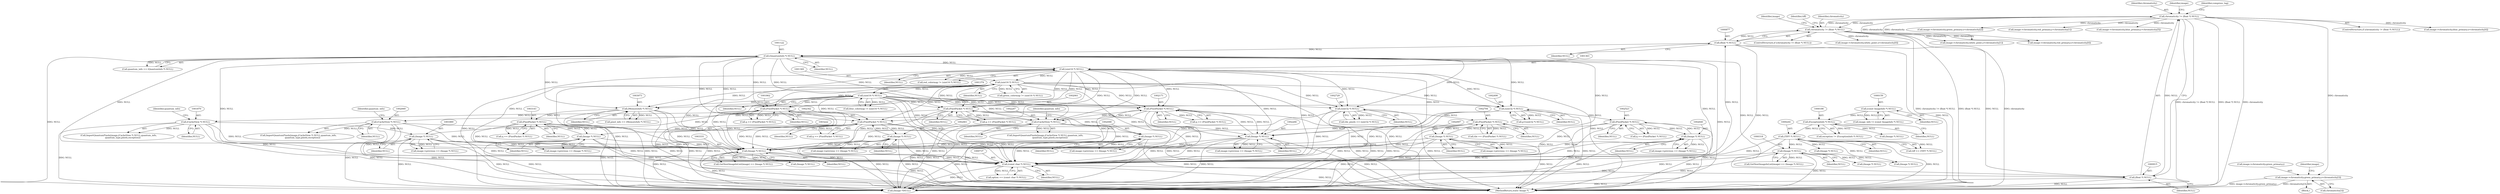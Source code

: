 digraph "0_ImageMagick_f8877abac8e568b2f339cca70c2c3c1b6eaec288@pointer" {
"1000951" [label="(Call,image->chromaticity.green_primary.y=chromaticity[3])"];
"1000912" [label="(Call,chromaticity != (float *) NULL)"];
"1000874" [label="(Call,chromaticity != (float *) NULL)"];
"1000876" [label="(Call,(float *) NULL)"];
"1000736" [label="(Call,(const char *) NULL)"];
"1002341" [label="(Call,(PixelPacket *) NULL)"];
"1002460" [label="(Call,(Image *) NULL)"];
"1001121" [label="(Call,(QuantumInfo *) NULL)"];
"1000914" [label="(Call,(float *) NULL)"];
"1001362" [label="(Call,(uint16 *) NULL)"];
"1001373" [label="(Call,(uint16 *) NULL)"];
"1001368" [label="(Call,(uint16 *) NULL)"];
"1003221" [label="(Call,(Image *) NULL)"];
"1003142" [label="(Call,(PixelPacket *) NULL)"];
"1003072" [label="(Call,(MemoryInfo *) NULL)"];
"1001888" [label="(Call,(Image *) NULL)"];
"1001869" [label="(Call,(CacheView *) NULL)"];
"1001861" [label="(Call,(PixelPacket *) NULL)"];
"1002728" [label="(Call,(uint32 *) NULL)"];
"1002087" [label="(Call,(Image *) NULL)"];
"1002068" [label="(Call,(CacheView *) NULL)"];
"1002060" [label="(Call,(PixelPacket *) NULL)"];
"1000243" [label="(Call,(TIFF *) NULL)"];
"1000185" [label="(Call,(ExceptionInfo *) NULL)"];
"1000158" [label="(Call,(const ImageInfo *) NULL)"];
"1002639" [label="(Call,(Image *) NULL)"];
"1002522" [label="(Call,(PixelPacket *) NULL)"];
"1002489" [label="(Call,(uint32 *) NULL)"];
"1002793" [label="(Call,(PixelPacket *) NULL)"];
"1002996" [label="(Call,(Image *) NULL)"];
"1000317" [label="(Call,(Image *) NULL)"];
"1003330" [label="(Call,(Image *) NULL)"];
"1002170" [label="(Call,(PixelPacket *) NULL)"];
"1002265" [label="(Call,(Image *) NULL)"];
"1002246" [label="(Call,(CacheView *) NULL)"];
"1003142" [label="(Call,(PixelPacket *) NULL)"];
"1003144" [label="(Identifier,NULL)"];
"1002998" [label="(Identifier,NULL)"];
"1001859" [label="(Call,q == (PixelPacket *) NULL)"];
"1002062" [label="(Identifier,NULL)"];
"1000913" [label="(Identifier,chromaticity)"];
"1003330" [label="(Call,(Image *) NULL)"];
"1002460" [label="(Call,(Image *) NULL)"];
"1003140" [label="(Call,q == (PixelPacket *) NULL)"];
"1002089" [label="(Identifier,NULL)"];
"1000243" [label="(Call,(TIFF *) NULL)"];
"1002522" [label="(Call,(PixelPacket *) NULL)"];
"1002265" [label="(Call,(Image *) NULL)"];
"1002339" [label="(Call,q == (PixelPacket *) NULL)"];
"1001371" [label="(Call,blue_colormap != (uint16 *) NULL)"];
"1002244" [label="(Call,ImportQuantumPixels(image,(CacheView *) NULL,quantum_info,\n              quantum_type,pixels,exception))"];
"1000917" [label="(Block,)"];
"1000873" [label="(ControlStructure,if (chromaticity != (float *) NULL))"];
"1002172" [label="(Identifier,NULL)"];
"1000884" [label="(Identifier,image)"];
"1002639" [label="(Call,(Image *) NULL)"];
"1000952" [label="(Call,image->chromaticity.green_primary.y)"];
"1002068" [label="(Call,(CacheView *) NULL)"];
"1000187" [label="(Identifier,NULL)"];
"1002341" [label="(Call,(PixelPacket *) NULL)"];
"1003393" [label="(Call,(Image *)NULL)"];
"1001871" [label="(Identifier,NULL)"];
"1000158" [label="(Call,(const ImageInfo *) NULL)"];
"1000734" [label="(Call,option == (const char *) NULL)"];
"1000912" [label="(Call,chromaticity != (float *) NULL)"];
"1002996" [label="(Call,(Image *) NULL)"];
"1000959" [label="(Call,chromaticity[3])"];
"1002087" [label="(Call,(Image *) NULL)"];
"1001368" [label="(Call,(uint16 *) NULL)"];
"1003074" [label="(Identifier,NULL)"];
"1002066" [label="(Call,ImportQuantumPixels(image,(CacheView *) NULL,quantum_info,\n            quantum_type,pixels,exception))"];
"1001863" [label="(Identifier,NULL)"];
"1001867" [label="(Call,ImportQuantumPixels(image,(CacheView *) NULL,quantum_info,\n            quantum_type,pixels,exception))"];
"1003223" [label="(Identifier,NULL)"];
"1000314" [label="(Call,GetNextImageInList(image) == (Image *) NULL)"];
"1001364" [label="(Identifier,NULL)"];
"1000307" [label="(Call,(Image *) NULL)"];
"1000736" [label="(Call,(const char *) NULL)"];
"1002083" [label="(Call,image->previous == (Image *) NULL)"];
"1000911" [label="(ControlStructure,if (chromaticity != (float *) NULL))"];
"1001362" [label="(Call,(uint16 *) NULL)"];
"1002168" [label="(Call,q == (PixelPacket *) NULL)"];
"1002520" [label="(Call,q == (PixelPacket *) NULL)"];
"1000962" [label="(Call,image->chromaticity.blue_primary.x=chromaticity[4])"];
"1001366" [label="(Call,green_colormap != (uint16 *) NULL)"];
"1003399" [label="(MethodReturn,static Image *)"];
"1003217" [label="(Call,image->previous == (Image *) NULL)"];
"1000914" [label="(Call,(float *) NULL)"];
"1000319" [label="(Identifier,NULL)"];
"1000874" [label="(Call,chromaticity != (float *) NULL)"];
"1002248" [label="(Identifier,NULL)"];
"1000878" [label="(Identifier,NULL)"];
"1002267" [label="(Identifier,NULL)"];
"1001119" [label="(Call,quantum_info == (QuantumInfo *) NULL)"];
"1000951" [label="(Call,image->chromaticity.green_primary.y=chromaticity[3])"];
"1002793" [label="(Call,(PixelPacket *) NULL)"];
"1001370" [label="(Identifier,NULL)"];
"1000940" [label="(Call,image->chromaticity.green_primary.x=chromaticity[2])"];
"1001121" [label="(Call,(QuantumInfo *) NULL)"];
"1002071" [label="(Identifier,quantum_info)"];
"1002246" [label="(Call,(CacheView *) NULL)"];
"1000160" [label="(Identifier,NULL)"];
"1003221" [label="(Call,(Image *) NULL)"];
"1002261" [label="(Call,image->previous == (Image *) NULL)"];
"1002170" [label="(Call,(PixelPacket *) NULL)"];
"1002070" [label="(Identifier,NULL)"];
"1002524" [label="(Identifier,NULL)"];
"1002489" [label="(Call,(uint32 *) NULL)"];
"1003332" [label="(Identifier,NULL)"];
"1002060" [label="(Call,(PixelPacket *) NULL)"];
"1000966" [label="(Identifier,image)"];
"1000328" [label="(Call,(Image *) NULL)"];
"1000929" [label="(Call,image->chromaticity.red_primary.y=chromaticity[1])"];
"1003072" [label="(Call,(MemoryInfo *) NULL)"];
"1000916" [label="(Identifier,NULL)"];
"1000156" [label="(Call,image_info != (const ImageInfo *) NULL)"];
"1002462" [label="(Identifier,NULL)"];
"1000876" [label="(Call,(float *) NULL)"];
"1002641" [label="(Identifier,NULL)"];
"1003070" [label="(Call,pixel_info == (MemoryInfo *) NULL)"];
"1001869" [label="(Call,(CacheView *) NULL)"];
"1000241" [label="(Call,tiff == (TIFF *) NULL)"];
"1000922" [label="(Identifier,image)"];
"1000183" [label="(Call,exception != (ExceptionInfo *) NULL)"];
"1001360" [label="(Call,red_colormap != (uint16 *) NULL)"];
"1000905" [label="(Identifier,tiff)"];
"1000317" [label="(Call,(Image *) NULL)"];
"1001375" [label="(Identifier,NULL)"];
"1000185" [label="(Call,(ExceptionInfo *) NULL)"];
"1000252" [label="(Call,(Image *) NULL)"];
"1002058" [label="(Call,q == (PixelPacket *) NULL)"];
"1002791" [label="(Call,tile == (PixelPacket *) NULL)"];
"1002635" [label="(Call,image->previous == (Image *) NULL)"];
"1001872" [label="(Identifier,quantum_info)"];
"1000973" [label="(Call,image->chromaticity.blue_primary.y=chromaticity[5])"];
"1001890" [label="(Identifier,NULL)"];
"1000987" [label="(Identifier,compress_tag)"];
"1000918" [label="(Call,image->chromaticity.red_primary.x=chromaticity[0])"];
"1003327" [label="(Call,GetNextImageInList(image) == (Image *) NULL)"];
"1001861" [label="(Call,(PixelPacket *) NULL)"];
"1002730" [label="(Identifier,NULL)"];
"1002487" [label="(Call,p=(uint32 *) NULL)"];
"1002726" [label="(Call,tile_pixels == (uint32 *) NULL)"];
"1002249" [label="(Identifier,quantum_info)"];
"1001888" [label="(Call,(Image *) NULL)"];
"1000880" [label="(Call,image->chromaticity.white_point.x=chromaticity[0])"];
"1000738" [label="(Identifier,NULL)"];
"1002728" [label="(Call,(uint32 *) NULL)"];
"1000891" [label="(Call,image->chromaticity.white_point.y=chromaticity[1])"];
"1002795" [label="(Identifier,NULL)"];
"1001373" [label="(Call,(uint16 *) NULL)"];
"1002343" [label="(Identifier,NULL)"];
"1002456" [label="(Call,image->previous == (Image *) NULL)"];
"1001884" [label="(Call,image->previous == (Image *) NULL)"];
"1002992" [label="(Call,image->previous == (Image *) NULL)"];
"1003339" [label="(Call,(Image *) NULL)"];
"1002491" [label="(Identifier,NULL)"];
"1000245" [label="(Identifier,NULL)"];
"1000875" [label="(Identifier,chromaticity)"];
"1001123" [label="(Identifier,NULL)"];
"1000215" [label="(Call,(Image *) NULL)"];
"1000951" -> "1000917"  [label="AST: "];
"1000951" -> "1000959"  [label="CFG: "];
"1000952" -> "1000951"  [label="AST: "];
"1000959" -> "1000951"  [label="AST: "];
"1000966" -> "1000951"  [label="CFG: "];
"1000951" -> "1003399"  [label="DDG: image->chromaticity.green_primary.y"];
"1000951" -> "1003399"  [label="DDG: chromaticity[3]"];
"1000912" -> "1000951"  [label="DDG: chromaticity"];
"1000912" -> "1000911"  [label="AST: "];
"1000912" -> "1000914"  [label="CFG: "];
"1000913" -> "1000912"  [label="AST: "];
"1000914" -> "1000912"  [label="AST: "];
"1000922" -> "1000912"  [label="CFG: "];
"1000987" -> "1000912"  [label="CFG: "];
"1000912" -> "1003399"  [label="DDG: chromaticity != (float *) NULL"];
"1000912" -> "1003399"  [label="DDG: (float *) NULL"];
"1000912" -> "1003399"  [label="DDG: chromaticity"];
"1000912" -> "1000874"  [label="DDG: chromaticity"];
"1000912" -> "1000891"  [label="DDG: chromaticity"];
"1000874" -> "1000912"  [label="DDG: chromaticity"];
"1000914" -> "1000912"  [label="DDG: NULL"];
"1000912" -> "1000918"  [label="DDG: chromaticity"];
"1000912" -> "1000929"  [label="DDG: chromaticity"];
"1000912" -> "1000940"  [label="DDG: chromaticity"];
"1000912" -> "1000962"  [label="DDG: chromaticity"];
"1000912" -> "1000973"  [label="DDG: chromaticity"];
"1000874" -> "1000873"  [label="AST: "];
"1000874" -> "1000876"  [label="CFG: "];
"1000875" -> "1000874"  [label="AST: "];
"1000876" -> "1000874"  [label="AST: "];
"1000884" -> "1000874"  [label="CFG: "];
"1000905" -> "1000874"  [label="CFG: "];
"1000874" -> "1003399"  [label="DDG: chromaticity != (float *) NULL"];
"1000874" -> "1003399"  [label="DDG: (float *) NULL"];
"1000874" -> "1003399"  [label="DDG: chromaticity"];
"1000876" -> "1000874"  [label="DDG: NULL"];
"1000874" -> "1000880"  [label="DDG: chromaticity"];
"1000874" -> "1000891"  [label="DDG: chromaticity"];
"1000874" -> "1000918"  [label="DDG: chromaticity"];
"1000876" -> "1000878"  [label="CFG: "];
"1000877" -> "1000876"  [label="AST: "];
"1000878" -> "1000876"  [label="AST: "];
"1000876" -> "1003399"  [label="DDG: NULL"];
"1000736" -> "1000876"  [label="DDG: NULL"];
"1000876" -> "1000914"  [label="DDG: NULL"];
"1000876" -> "1001121"  [label="DDG: NULL"];
"1000876" -> "1003393"  [label="DDG: NULL"];
"1000736" -> "1000734"  [label="AST: "];
"1000736" -> "1000738"  [label="CFG: "];
"1000737" -> "1000736"  [label="AST: "];
"1000738" -> "1000736"  [label="AST: "];
"1000734" -> "1000736"  [label="CFG: "];
"1000736" -> "1003399"  [label="DDG: NULL"];
"1000736" -> "1000734"  [label="DDG: NULL"];
"1002341" -> "1000736"  [label="DDG: NULL"];
"1002460" -> "1000736"  [label="DDG: NULL"];
"1003221" -> "1000736"  [label="DDG: NULL"];
"1001121" -> "1000736"  [label="DDG: NULL"];
"1001888" -> "1000736"  [label="DDG: NULL"];
"1002728" -> "1000736"  [label="DDG: NULL"];
"1003142" -> "1000736"  [label="DDG: NULL"];
"1001869" -> "1000736"  [label="DDG: NULL"];
"1002087" -> "1000736"  [label="DDG: NULL"];
"1001373" -> "1000736"  [label="DDG: NULL"];
"1001368" -> "1000736"  [label="DDG: NULL"];
"1000243" -> "1000736"  [label="DDG: NULL"];
"1002639" -> "1000736"  [label="DDG: NULL"];
"1002793" -> "1000736"  [label="DDG: NULL"];
"1002489" -> "1000736"  [label="DDG: NULL"];
"1001861" -> "1000736"  [label="DDG: NULL"];
"1002996" -> "1000736"  [label="DDG: NULL"];
"1002060" -> "1000736"  [label="DDG: NULL"];
"1000317" -> "1000736"  [label="DDG: NULL"];
"1002522" -> "1000736"  [label="DDG: NULL"];
"1001362" -> "1000736"  [label="DDG: NULL"];
"1003072" -> "1000736"  [label="DDG: NULL"];
"1003330" -> "1000736"  [label="DDG: NULL"];
"1002170" -> "1000736"  [label="DDG: NULL"];
"1002265" -> "1000736"  [label="DDG: NULL"];
"1002246" -> "1000736"  [label="DDG: NULL"];
"1002068" -> "1000736"  [label="DDG: NULL"];
"1000736" -> "1000914"  [label="DDG: NULL"];
"1000736" -> "1001121"  [label="DDG: NULL"];
"1000736" -> "1003393"  [label="DDG: NULL"];
"1002341" -> "1002339"  [label="AST: "];
"1002341" -> "1002343"  [label="CFG: "];
"1002342" -> "1002341"  [label="AST: "];
"1002343" -> "1002341"  [label="AST: "];
"1002339" -> "1002341"  [label="CFG: "];
"1002341" -> "1003399"  [label="DDG: NULL"];
"1002341" -> "1002339"  [label="DDG: NULL"];
"1002460" -> "1002341"  [label="DDG: NULL"];
"1001121" -> "1002341"  [label="DDG: NULL"];
"1001362" -> "1002341"  [label="DDG: NULL"];
"1001373" -> "1002341"  [label="DDG: NULL"];
"1001368" -> "1002341"  [label="DDG: NULL"];
"1002341" -> "1002460"  [label="DDG: NULL"];
"1002341" -> "1003330"  [label="DDG: NULL"];
"1002341" -> "1003393"  [label="DDG: NULL"];
"1002460" -> "1002456"  [label="AST: "];
"1002460" -> "1002462"  [label="CFG: "];
"1002461" -> "1002460"  [label="AST: "];
"1002462" -> "1002460"  [label="AST: "];
"1002456" -> "1002460"  [label="CFG: "];
"1002460" -> "1003399"  [label="DDG: NULL"];
"1002460" -> "1002456"  [label="DDG: NULL"];
"1002460" -> "1003330"  [label="DDG: NULL"];
"1002460" -> "1003393"  [label="DDG: NULL"];
"1001121" -> "1001119"  [label="AST: "];
"1001121" -> "1001123"  [label="CFG: "];
"1001122" -> "1001121"  [label="AST: "];
"1001123" -> "1001121"  [label="AST: "];
"1001119" -> "1001121"  [label="CFG: "];
"1001121" -> "1003399"  [label="DDG: NULL"];
"1001121" -> "1001119"  [label="DDG: NULL"];
"1000914" -> "1001121"  [label="DDG: NULL"];
"1001121" -> "1001362"  [label="DDG: NULL"];
"1001121" -> "1001861"  [label="DDG: NULL"];
"1001121" -> "1002060"  [label="DDG: NULL"];
"1001121" -> "1002170"  [label="DDG: NULL"];
"1001121" -> "1002246"  [label="DDG: NULL"];
"1001121" -> "1002265"  [label="DDG: NULL"];
"1001121" -> "1002489"  [label="DDG: NULL"];
"1001121" -> "1002728"  [label="DDG: NULL"];
"1001121" -> "1003072"  [label="DDG: NULL"];
"1001121" -> "1003330"  [label="DDG: NULL"];
"1001121" -> "1003393"  [label="DDG: NULL"];
"1000914" -> "1000916"  [label="CFG: "];
"1000915" -> "1000914"  [label="AST: "];
"1000916" -> "1000914"  [label="AST: "];
"1000914" -> "1003399"  [label="DDG: NULL"];
"1000914" -> "1003393"  [label="DDG: NULL"];
"1001362" -> "1001360"  [label="AST: "];
"1001362" -> "1001364"  [label="CFG: "];
"1001363" -> "1001362"  [label="AST: "];
"1001364" -> "1001362"  [label="AST: "];
"1001360" -> "1001362"  [label="CFG: "];
"1001362" -> "1003399"  [label="DDG: NULL"];
"1001362" -> "1001360"  [label="DDG: NULL"];
"1001362" -> "1001368"  [label="DDG: NULL"];
"1001362" -> "1001861"  [label="DDG: NULL"];
"1001362" -> "1002060"  [label="DDG: NULL"];
"1001362" -> "1002170"  [label="DDG: NULL"];
"1001362" -> "1002246"  [label="DDG: NULL"];
"1001362" -> "1002265"  [label="DDG: NULL"];
"1001362" -> "1002489"  [label="DDG: NULL"];
"1001362" -> "1002728"  [label="DDG: NULL"];
"1001362" -> "1003072"  [label="DDG: NULL"];
"1001362" -> "1003330"  [label="DDG: NULL"];
"1001362" -> "1003393"  [label="DDG: NULL"];
"1001373" -> "1001371"  [label="AST: "];
"1001373" -> "1001375"  [label="CFG: "];
"1001374" -> "1001373"  [label="AST: "];
"1001375" -> "1001373"  [label="AST: "];
"1001371" -> "1001373"  [label="CFG: "];
"1001373" -> "1003399"  [label="DDG: NULL"];
"1001373" -> "1001371"  [label="DDG: NULL"];
"1001368" -> "1001373"  [label="DDG: NULL"];
"1001373" -> "1001861"  [label="DDG: NULL"];
"1001373" -> "1002060"  [label="DDG: NULL"];
"1001373" -> "1002170"  [label="DDG: NULL"];
"1001373" -> "1002246"  [label="DDG: NULL"];
"1001373" -> "1002265"  [label="DDG: NULL"];
"1001373" -> "1002489"  [label="DDG: NULL"];
"1001373" -> "1002728"  [label="DDG: NULL"];
"1001373" -> "1003072"  [label="DDG: NULL"];
"1001373" -> "1003330"  [label="DDG: NULL"];
"1001373" -> "1003393"  [label="DDG: NULL"];
"1001368" -> "1001366"  [label="AST: "];
"1001368" -> "1001370"  [label="CFG: "];
"1001369" -> "1001368"  [label="AST: "];
"1001370" -> "1001368"  [label="AST: "];
"1001366" -> "1001368"  [label="CFG: "];
"1001368" -> "1003399"  [label="DDG: NULL"];
"1001368" -> "1001366"  [label="DDG: NULL"];
"1001368" -> "1001861"  [label="DDG: NULL"];
"1001368" -> "1002060"  [label="DDG: NULL"];
"1001368" -> "1002170"  [label="DDG: NULL"];
"1001368" -> "1002246"  [label="DDG: NULL"];
"1001368" -> "1002265"  [label="DDG: NULL"];
"1001368" -> "1002489"  [label="DDG: NULL"];
"1001368" -> "1002728"  [label="DDG: NULL"];
"1001368" -> "1003072"  [label="DDG: NULL"];
"1001368" -> "1003330"  [label="DDG: NULL"];
"1001368" -> "1003393"  [label="DDG: NULL"];
"1003221" -> "1003217"  [label="AST: "];
"1003221" -> "1003223"  [label="CFG: "];
"1003222" -> "1003221"  [label="AST: "];
"1003223" -> "1003221"  [label="AST: "];
"1003217" -> "1003221"  [label="CFG: "];
"1003221" -> "1003399"  [label="DDG: NULL"];
"1003221" -> "1003142"  [label="DDG: NULL"];
"1003221" -> "1003217"  [label="DDG: NULL"];
"1003142" -> "1003221"  [label="DDG: NULL"];
"1003221" -> "1003330"  [label="DDG: NULL"];
"1003221" -> "1003393"  [label="DDG: NULL"];
"1003142" -> "1003140"  [label="AST: "];
"1003142" -> "1003144"  [label="CFG: "];
"1003143" -> "1003142"  [label="AST: "];
"1003144" -> "1003142"  [label="AST: "];
"1003140" -> "1003142"  [label="CFG: "];
"1003142" -> "1003399"  [label="DDG: NULL"];
"1003142" -> "1003140"  [label="DDG: NULL"];
"1003072" -> "1003142"  [label="DDG: NULL"];
"1003142" -> "1003330"  [label="DDG: NULL"];
"1003142" -> "1003393"  [label="DDG: NULL"];
"1003072" -> "1003070"  [label="AST: "];
"1003072" -> "1003074"  [label="CFG: "];
"1003073" -> "1003072"  [label="AST: "];
"1003074" -> "1003072"  [label="AST: "];
"1003070" -> "1003072"  [label="CFG: "];
"1003072" -> "1003399"  [label="DDG: NULL"];
"1003072" -> "1003070"  [label="DDG: NULL"];
"1003072" -> "1003330"  [label="DDG: NULL"];
"1003072" -> "1003393"  [label="DDG: NULL"];
"1001888" -> "1001884"  [label="AST: "];
"1001888" -> "1001890"  [label="CFG: "];
"1001889" -> "1001888"  [label="AST: "];
"1001890" -> "1001888"  [label="AST: "];
"1001884" -> "1001888"  [label="CFG: "];
"1001888" -> "1003399"  [label="DDG: NULL"];
"1001888" -> "1001861"  [label="DDG: NULL"];
"1001888" -> "1001884"  [label="DDG: NULL"];
"1001869" -> "1001888"  [label="DDG: NULL"];
"1001888" -> "1003330"  [label="DDG: NULL"];
"1001888" -> "1003393"  [label="DDG: NULL"];
"1001869" -> "1001867"  [label="AST: "];
"1001869" -> "1001871"  [label="CFG: "];
"1001870" -> "1001869"  [label="AST: "];
"1001871" -> "1001869"  [label="AST: "];
"1001872" -> "1001869"  [label="CFG: "];
"1001869" -> "1003399"  [label="DDG: NULL"];
"1001869" -> "1001867"  [label="DDG: NULL"];
"1001861" -> "1001869"  [label="DDG: NULL"];
"1001869" -> "1003330"  [label="DDG: NULL"];
"1001869" -> "1003393"  [label="DDG: NULL"];
"1001861" -> "1001859"  [label="AST: "];
"1001861" -> "1001863"  [label="CFG: "];
"1001862" -> "1001861"  [label="AST: "];
"1001863" -> "1001861"  [label="AST: "];
"1001859" -> "1001861"  [label="CFG: "];
"1001861" -> "1003399"  [label="DDG: NULL"];
"1001861" -> "1001859"  [label="DDG: NULL"];
"1001861" -> "1003330"  [label="DDG: NULL"];
"1001861" -> "1003393"  [label="DDG: NULL"];
"1002728" -> "1002726"  [label="AST: "];
"1002728" -> "1002730"  [label="CFG: "];
"1002729" -> "1002728"  [label="AST: "];
"1002730" -> "1002728"  [label="AST: "];
"1002726" -> "1002728"  [label="CFG: "];
"1002728" -> "1003399"  [label="DDG: NULL"];
"1002728" -> "1002726"  [label="DDG: NULL"];
"1002728" -> "1002793"  [label="DDG: NULL"];
"1002728" -> "1003330"  [label="DDG: NULL"];
"1002728" -> "1003393"  [label="DDG: NULL"];
"1002087" -> "1002083"  [label="AST: "];
"1002087" -> "1002089"  [label="CFG: "];
"1002088" -> "1002087"  [label="AST: "];
"1002089" -> "1002087"  [label="AST: "];
"1002083" -> "1002087"  [label="CFG: "];
"1002087" -> "1003399"  [label="DDG: NULL"];
"1002087" -> "1002060"  [label="DDG: NULL"];
"1002087" -> "1002083"  [label="DDG: NULL"];
"1002068" -> "1002087"  [label="DDG: NULL"];
"1002087" -> "1003330"  [label="DDG: NULL"];
"1002087" -> "1003393"  [label="DDG: NULL"];
"1002068" -> "1002066"  [label="AST: "];
"1002068" -> "1002070"  [label="CFG: "];
"1002069" -> "1002068"  [label="AST: "];
"1002070" -> "1002068"  [label="AST: "];
"1002071" -> "1002068"  [label="CFG: "];
"1002068" -> "1003399"  [label="DDG: NULL"];
"1002068" -> "1002066"  [label="DDG: NULL"];
"1002060" -> "1002068"  [label="DDG: NULL"];
"1002068" -> "1003330"  [label="DDG: NULL"];
"1002068" -> "1003393"  [label="DDG: NULL"];
"1002060" -> "1002058"  [label="AST: "];
"1002060" -> "1002062"  [label="CFG: "];
"1002061" -> "1002060"  [label="AST: "];
"1002062" -> "1002060"  [label="AST: "];
"1002058" -> "1002060"  [label="CFG: "];
"1002060" -> "1003399"  [label="DDG: NULL"];
"1002060" -> "1002058"  [label="DDG: NULL"];
"1002060" -> "1003330"  [label="DDG: NULL"];
"1002060" -> "1003393"  [label="DDG: NULL"];
"1000243" -> "1000241"  [label="AST: "];
"1000243" -> "1000245"  [label="CFG: "];
"1000244" -> "1000243"  [label="AST: "];
"1000245" -> "1000243"  [label="AST: "];
"1000241" -> "1000243"  [label="CFG: "];
"1000243" -> "1003399"  [label="DDG: NULL"];
"1000243" -> "1000241"  [label="DDG: NULL"];
"1000185" -> "1000243"  [label="DDG: NULL"];
"1000243" -> "1000252"  [label="DDG: NULL"];
"1000243" -> "1000307"  [label="DDG: NULL"];
"1000243" -> "1000317"  [label="DDG: NULL"];
"1000243" -> "1003393"  [label="DDG: NULL"];
"1000185" -> "1000183"  [label="AST: "];
"1000185" -> "1000187"  [label="CFG: "];
"1000186" -> "1000185"  [label="AST: "];
"1000187" -> "1000185"  [label="AST: "];
"1000183" -> "1000185"  [label="CFG: "];
"1000185" -> "1000183"  [label="DDG: NULL"];
"1000158" -> "1000185"  [label="DDG: NULL"];
"1000185" -> "1000215"  [label="DDG: NULL"];
"1000158" -> "1000156"  [label="AST: "];
"1000158" -> "1000160"  [label="CFG: "];
"1000159" -> "1000158"  [label="AST: "];
"1000160" -> "1000158"  [label="AST: "];
"1000156" -> "1000158"  [label="CFG: "];
"1000158" -> "1000156"  [label="DDG: NULL"];
"1002639" -> "1002635"  [label="AST: "];
"1002639" -> "1002641"  [label="CFG: "];
"1002640" -> "1002639"  [label="AST: "];
"1002641" -> "1002639"  [label="AST: "];
"1002635" -> "1002639"  [label="CFG: "];
"1002639" -> "1003399"  [label="DDG: NULL"];
"1002639" -> "1002522"  [label="DDG: NULL"];
"1002639" -> "1002635"  [label="DDG: NULL"];
"1002522" -> "1002639"  [label="DDG: NULL"];
"1002639" -> "1003330"  [label="DDG: NULL"];
"1002639" -> "1003393"  [label="DDG: NULL"];
"1002522" -> "1002520"  [label="AST: "];
"1002522" -> "1002524"  [label="CFG: "];
"1002523" -> "1002522"  [label="AST: "];
"1002524" -> "1002522"  [label="AST: "];
"1002520" -> "1002522"  [label="CFG: "];
"1002522" -> "1003399"  [label="DDG: NULL"];
"1002522" -> "1002520"  [label="DDG: NULL"];
"1002489" -> "1002522"  [label="DDG: NULL"];
"1002522" -> "1003330"  [label="DDG: NULL"];
"1002522" -> "1003393"  [label="DDG: NULL"];
"1002489" -> "1002487"  [label="AST: "];
"1002489" -> "1002491"  [label="CFG: "];
"1002490" -> "1002489"  [label="AST: "];
"1002491" -> "1002489"  [label="AST: "];
"1002487" -> "1002489"  [label="CFG: "];
"1002489" -> "1003399"  [label="DDG: NULL"];
"1002489" -> "1002487"  [label="DDG: NULL"];
"1002489" -> "1003330"  [label="DDG: NULL"];
"1002489" -> "1003393"  [label="DDG: NULL"];
"1002793" -> "1002791"  [label="AST: "];
"1002793" -> "1002795"  [label="CFG: "];
"1002794" -> "1002793"  [label="AST: "];
"1002795" -> "1002793"  [label="AST: "];
"1002791" -> "1002793"  [label="CFG: "];
"1002793" -> "1003399"  [label="DDG: NULL"];
"1002793" -> "1002791"  [label="DDG: NULL"];
"1002996" -> "1002793"  [label="DDG: NULL"];
"1002793" -> "1002996"  [label="DDG: NULL"];
"1002793" -> "1003330"  [label="DDG: NULL"];
"1002793" -> "1003393"  [label="DDG: NULL"];
"1002996" -> "1002992"  [label="AST: "];
"1002996" -> "1002998"  [label="CFG: "];
"1002997" -> "1002996"  [label="AST: "];
"1002998" -> "1002996"  [label="AST: "];
"1002992" -> "1002996"  [label="CFG: "];
"1002996" -> "1003399"  [label="DDG: NULL"];
"1002996" -> "1002992"  [label="DDG: NULL"];
"1002996" -> "1003330"  [label="DDG: NULL"];
"1002996" -> "1003393"  [label="DDG: NULL"];
"1000317" -> "1000314"  [label="AST: "];
"1000317" -> "1000319"  [label="CFG: "];
"1000318" -> "1000317"  [label="AST: "];
"1000319" -> "1000317"  [label="AST: "];
"1000314" -> "1000317"  [label="CFG: "];
"1000317" -> "1003399"  [label="DDG: NULL"];
"1000317" -> "1000307"  [label="DDG: NULL"];
"1000317" -> "1000314"  [label="DDG: NULL"];
"1000317" -> "1000328"  [label="DDG: NULL"];
"1000317" -> "1003393"  [label="DDG: NULL"];
"1003330" -> "1003327"  [label="AST: "];
"1003330" -> "1003332"  [label="CFG: "];
"1003331" -> "1003330"  [label="AST: "];
"1003332" -> "1003330"  [label="AST: "];
"1003327" -> "1003330"  [label="CFG: "];
"1003330" -> "1003399"  [label="DDG: NULL"];
"1003330" -> "1003327"  [label="DDG: NULL"];
"1002170" -> "1003330"  [label="DDG: NULL"];
"1002265" -> "1003330"  [label="DDG: NULL"];
"1002246" -> "1003330"  [label="DDG: NULL"];
"1003330" -> "1003339"  [label="DDG: NULL"];
"1003330" -> "1003393"  [label="DDG: NULL"];
"1002170" -> "1002168"  [label="AST: "];
"1002170" -> "1002172"  [label="CFG: "];
"1002171" -> "1002170"  [label="AST: "];
"1002172" -> "1002170"  [label="AST: "];
"1002168" -> "1002170"  [label="CFG: "];
"1002170" -> "1003399"  [label="DDG: NULL"];
"1002170" -> "1002168"  [label="DDG: NULL"];
"1002265" -> "1002170"  [label="DDG: NULL"];
"1002246" -> "1002170"  [label="DDG: NULL"];
"1002170" -> "1002246"  [label="DDG: NULL"];
"1002170" -> "1002265"  [label="DDG: NULL"];
"1002170" -> "1003393"  [label="DDG: NULL"];
"1002265" -> "1002261"  [label="AST: "];
"1002265" -> "1002267"  [label="CFG: "];
"1002266" -> "1002265"  [label="AST: "];
"1002267" -> "1002265"  [label="AST: "];
"1002261" -> "1002265"  [label="CFG: "];
"1002265" -> "1003399"  [label="DDG: NULL"];
"1002265" -> "1002261"  [label="DDG: NULL"];
"1002246" -> "1002265"  [label="DDG: NULL"];
"1002265" -> "1003393"  [label="DDG: NULL"];
"1002246" -> "1002244"  [label="AST: "];
"1002246" -> "1002248"  [label="CFG: "];
"1002247" -> "1002246"  [label="AST: "];
"1002248" -> "1002246"  [label="AST: "];
"1002249" -> "1002246"  [label="CFG: "];
"1002246" -> "1003399"  [label="DDG: NULL"];
"1002246" -> "1002244"  [label="DDG: NULL"];
"1002246" -> "1003393"  [label="DDG: NULL"];
}
